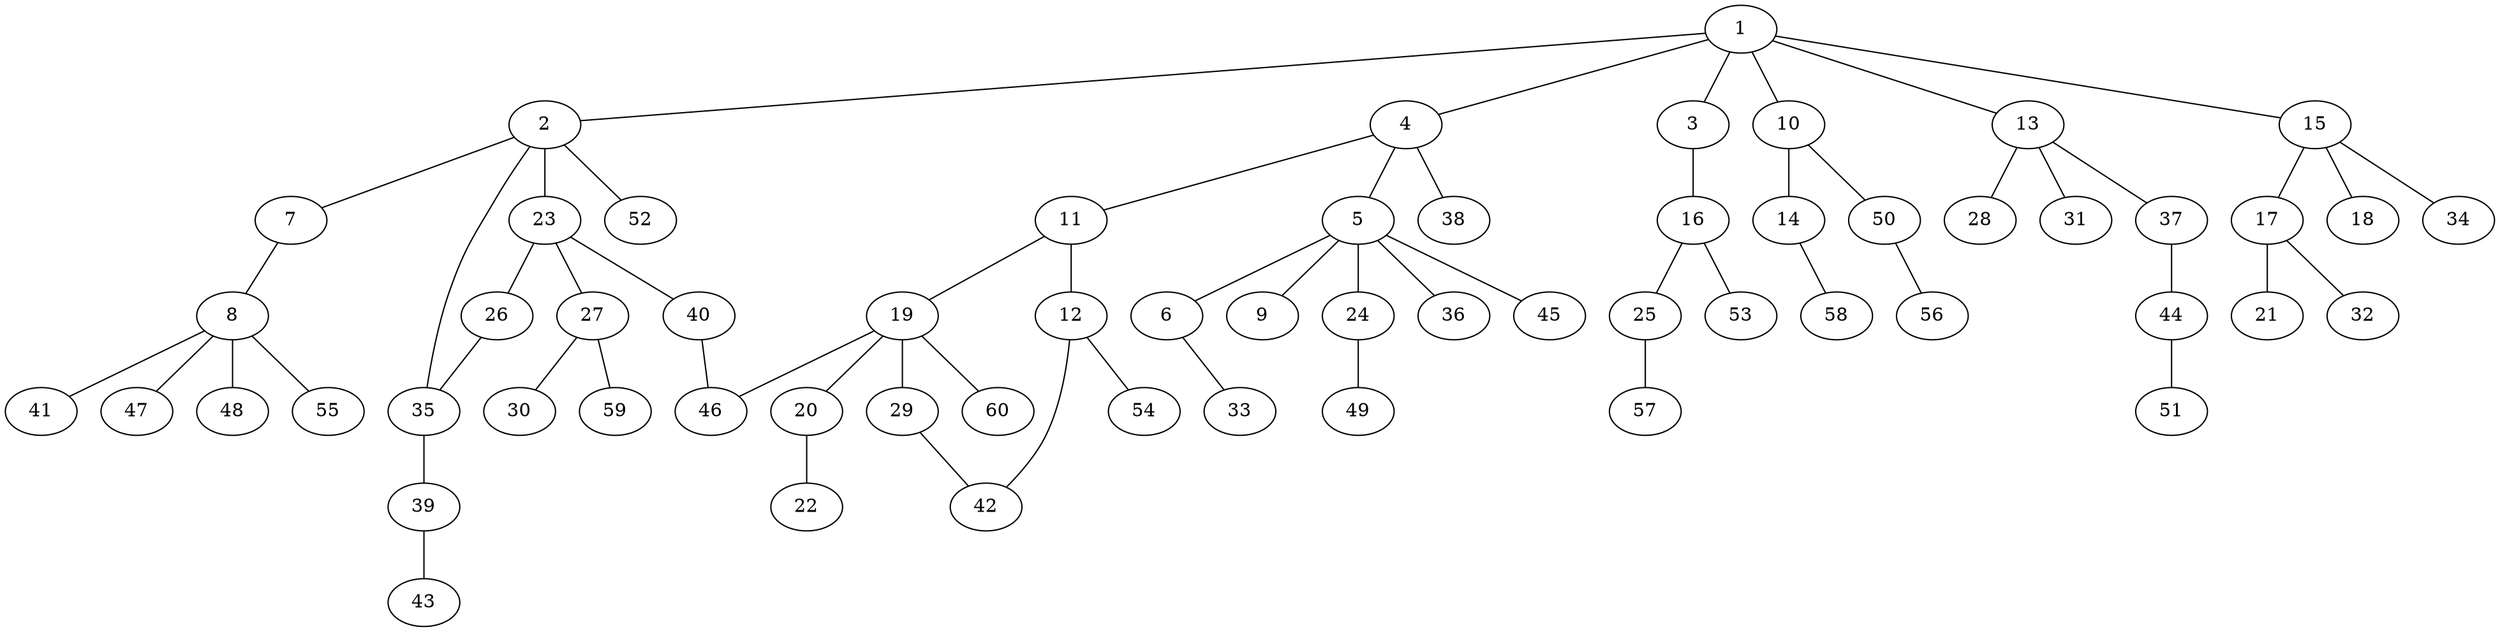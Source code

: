 graph graphname {1--2
1--3
1--4
1--10
1--13
1--15
2--7
2--23
2--35
2--52
3--16
4--5
4--11
4--38
5--6
5--9
5--24
5--36
5--45
6--33
7--8
8--41
8--47
8--48
8--55
10--14
10--50
11--12
11--19
12--42
12--54
13--28
13--31
13--37
14--58
15--17
15--18
15--34
16--25
16--53
17--21
17--32
19--20
19--29
19--46
19--60
20--22
23--26
23--27
23--40
24--49
25--57
26--35
27--30
27--59
29--42
35--39
37--44
39--43
40--46
44--51
50--56
}